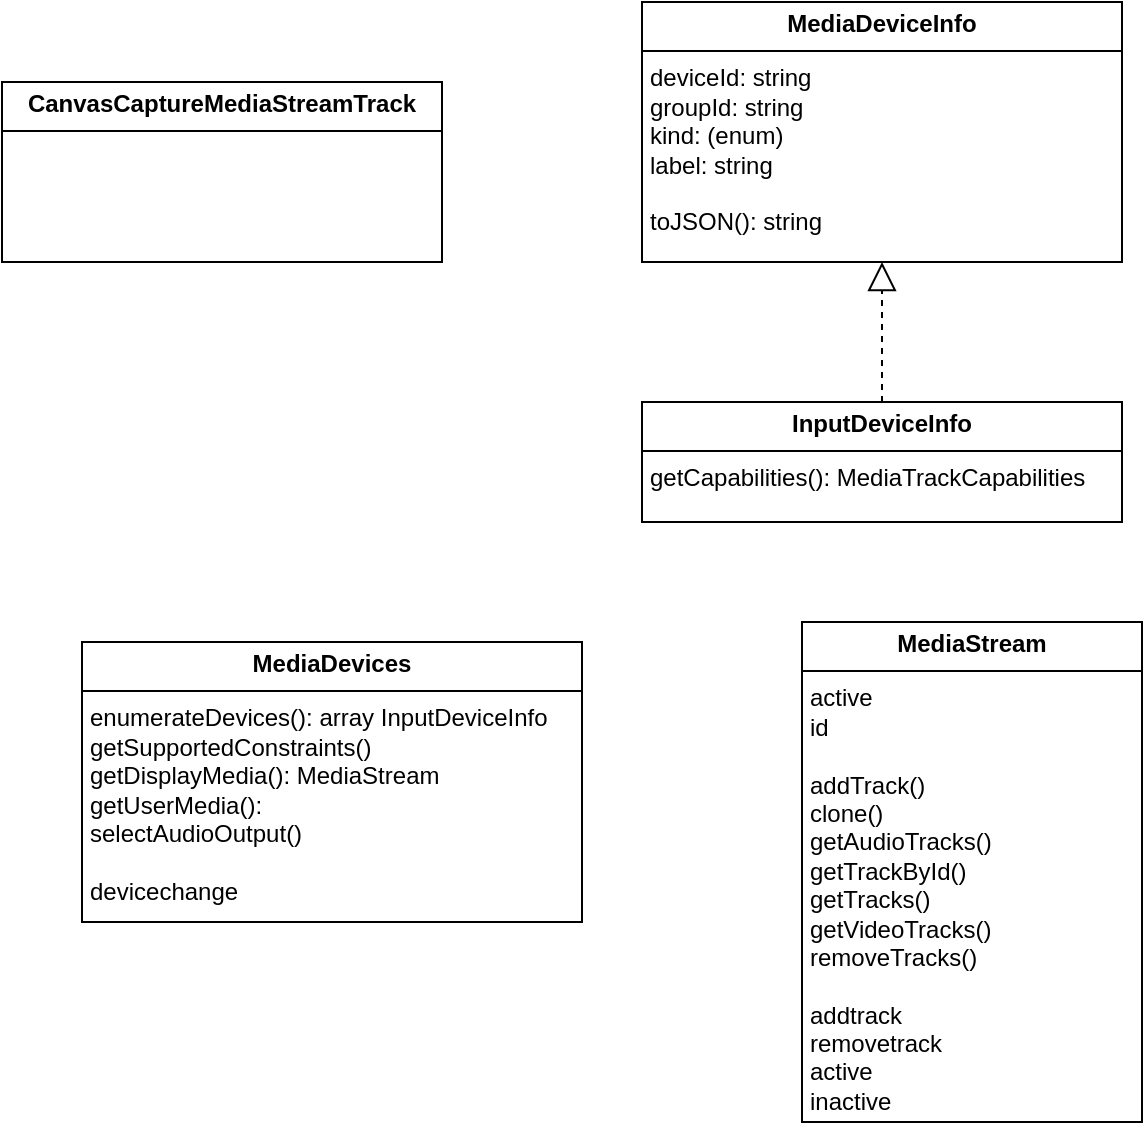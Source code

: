 <mxfile version="28.1.0">
  <diagram name="Page-1" id="c4acf3e9-155e-7222-9cf6-157b1a14988f">
    <mxGraphModel dx="941" dy="611" grid="1" gridSize="10" guides="1" tooltips="1" connect="1" arrows="1" fold="1" page="1" pageScale="1" pageWidth="850" pageHeight="1100" background="none" math="0" shadow="0">
      <root>
        <mxCell id="0" />
        <mxCell id="1" parent="0" />
        <mxCell id="i7D_cdbSN9RMwjDOPvnE-1" value="&lt;p style=&quot;margin:0px;margin-top:4px;text-align:center;&quot;&gt;&lt;b&gt;CanvasCaptureMediaStreamTrack&lt;/b&gt;&lt;/p&gt;&lt;hr size=&quot;1&quot; style=&quot;border-style:solid;&quot;&gt;&lt;p style=&quot;margin:0px;margin-left:4px;&quot;&gt;&lt;br&gt;&lt;/p&gt;" style="verticalAlign=top;align=left;overflow=fill;html=1;whiteSpace=wrap;" vertex="1" parent="1">
          <mxGeometry x="40" y="80" width="220" height="90" as="geometry" />
        </mxCell>
        <mxCell id="i7D_cdbSN9RMwjDOPvnE-2" value="&lt;p style=&quot;margin:0px;margin-top:4px;text-align:center;&quot;&gt;&lt;b&gt;InputDeviceInfo&lt;/b&gt;&lt;/p&gt;&lt;hr size=&quot;1&quot; style=&quot;border-style:solid;&quot;&gt;&lt;p style=&quot;margin:0px;margin-left:4px;&quot;&gt;getCapabilities():&amp;nbsp;MediaTrackCapabilities&lt;/p&gt;" style="verticalAlign=top;align=left;overflow=fill;html=1;whiteSpace=wrap;" vertex="1" parent="1">
          <mxGeometry x="360" y="240" width="240" height="60" as="geometry" />
        </mxCell>
        <mxCell id="i7D_cdbSN9RMwjDOPvnE-3" value="&lt;p style=&quot;margin:0px;margin-top:4px;text-align:center;&quot;&gt;&lt;b&gt;MediaDeviceInfo&lt;/b&gt;&lt;/p&gt;&lt;hr size=&quot;1&quot; style=&quot;border-style:solid;&quot;&gt;&lt;p style=&quot;margin:0px;margin-left:4px;&quot;&gt;deviceId: string&lt;/p&gt;&lt;p style=&quot;margin:0px;margin-left:4px;&quot;&gt;groupId: string&lt;/p&gt;&lt;p style=&quot;margin:0px;margin-left:4px;&quot;&gt;kind: (enum)&lt;/p&gt;&lt;p style=&quot;margin:0px;margin-left:4px;&quot;&gt;label: string&lt;/p&gt;&lt;p style=&quot;margin:0px;margin-left:4px;&quot;&gt;&lt;br&gt;&lt;/p&gt;&lt;p style=&quot;margin:0px;margin-left:4px;&quot;&gt;toJSON(): string&lt;/p&gt;" style="verticalAlign=top;align=left;overflow=fill;html=1;whiteSpace=wrap;" vertex="1" parent="1">
          <mxGeometry x="360" y="40" width="240" height="130" as="geometry" />
        </mxCell>
        <mxCell id="i7D_cdbSN9RMwjDOPvnE-4" value="" style="endArrow=block;dashed=1;endFill=0;endSize=12;html=1;rounded=0;entryX=0.5;entryY=1;entryDx=0;entryDy=0;exitX=0.5;exitY=0;exitDx=0;exitDy=0;" edge="1" parent="1" source="i7D_cdbSN9RMwjDOPvnE-2" target="i7D_cdbSN9RMwjDOPvnE-3">
          <mxGeometry width="160" relative="1" as="geometry">
            <mxPoint x="280" y="440" as="sourcePoint" />
            <mxPoint x="440" y="440" as="targetPoint" />
          </mxGeometry>
        </mxCell>
        <mxCell id="i7D_cdbSN9RMwjDOPvnE-5" value="&lt;p style=&quot;margin:0px;margin-top:4px;text-align:center;&quot;&gt;&lt;b&gt;MediaDevices&lt;/b&gt;&lt;/p&gt;&lt;hr size=&quot;1&quot; style=&quot;border-style:solid;&quot;&gt;&lt;p style=&quot;margin:0px;margin-left:4px;&quot;&gt;enumerateDevices(): array InputDeviceInfo&lt;/p&gt;&lt;p style=&quot;margin:0px;margin-left:4px;&quot;&gt;getSupportedConstraints()&lt;/p&gt;&lt;p style=&quot;margin:0px;margin-left:4px;&quot;&gt;getDisplayMedia(): MediaStream&lt;/p&gt;&lt;p style=&quot;margin:0px;margin-left:4px;&quot;&gt;getUserMedia():&amp;nbsp;&lt;/p&gt;&lt;p style=&quot;margin:0px;margin-left:4px;&quot;&gt;selectAudioOutput()&lt;/p&gt;&lt;p style=&quot;margin:0px;margin-left:4px;&quot;&gt;&lt;br&gt;&lt;/p&gt;&lt;p style=&quot;margin:0px;margin-left:4px;&quot;&gt;devicechange&lt;/p&gt;" style="verticalAlign=top;align=left;overflow=fill;html=1;whiteSpace=wrap;" vertex="1" parent="1">
          <mxGeometry x="80" y="360" width="250" height="140" as="geometry" />
        </mxCell>
        <mxCell id="i7D_cdbSN9RMwjDOPvnE-6" value="&lt;p style=&quot;margin:0px;margin-top:4px;text-align:center;&quot;&gt;&lt;b&gt;MediaStream&lt;/b&gt;&lt;/p&gt;&lt;hr size=&quot;1&quot; style=&quot;border-style:solid;&quot;&gt;&lt;p style=&quot;margin:0px;margin-left:4px;&quot;&gt;active&lt;/p&gt;&lt;p style=&quot;margin:0px;margin-left:4px;&quot;&gt;id&lt;/p&gt;&lt;p style=&quot;margin:0px;margin-left:4px;&quot;&gt;&lt;br&gt;&lt;/p&gt;&lt;p style=&quot;margin:0px;margin-left:4px;&quot;&gt;addTrack()&lt;/p&gt;&lt;p style=&quot;margin:0px;margin-left:4px;&quot;&gt;clone()&lt;/p&gt;&lt;p style=&quot;margin:0px;margin-left:4px;&quot;&gt;getAudioTracks()&lt;/p&gt;&lt;p style=&quot;margin:0px;margin-left:4px;&quot;&gt;getTrackById()&lt;/p&gt;&lt;p style=&quot;margin:0px;margin-left:4px;&quot;&gt;getTracks()&lt;/p&gt;&lt;p style=&quot;margin:0px;margin-left:4px;&quot;&gt;getVideoTracks()&lt;/p&gt;&lt;p style=&quot;margin:0px;margin-left:4px;&quot;&gt;removeTracks()&lt;/p&gt;&lt;p style=&quot;margin:0px;margin-left:4px;&quot;&gt;&lt;br&gt;&lt;/p&gt;&lt;p style=&quot;margin:0px;margin-left:4px;&quot;&gt;addtrack&lt;/p&gt;&lt;p style=&quot;margin:0px;margin-left:4px;&quot;&gt;removetrack&lt;/p&gt;&lt;p style=&quot;margin:0px;margin-left:4px;&quot;&gt;active&lt;/p&gt;&lt;p style=&quot;margin:0px;margin-left:4px;&quot;&gt;inactive&lt;/p&gt;" style="verticalAlign=top;align=left;overflow=fill;html=1;whiteSpace=wrap;" vertex="1" parent="1">
          <mxGeometry x="440" y="350" width="170" height="250" as="geometry" />
        </mxCell>
      </root>
    </mxGraphModel>
  </diagram>
</mxfile>
